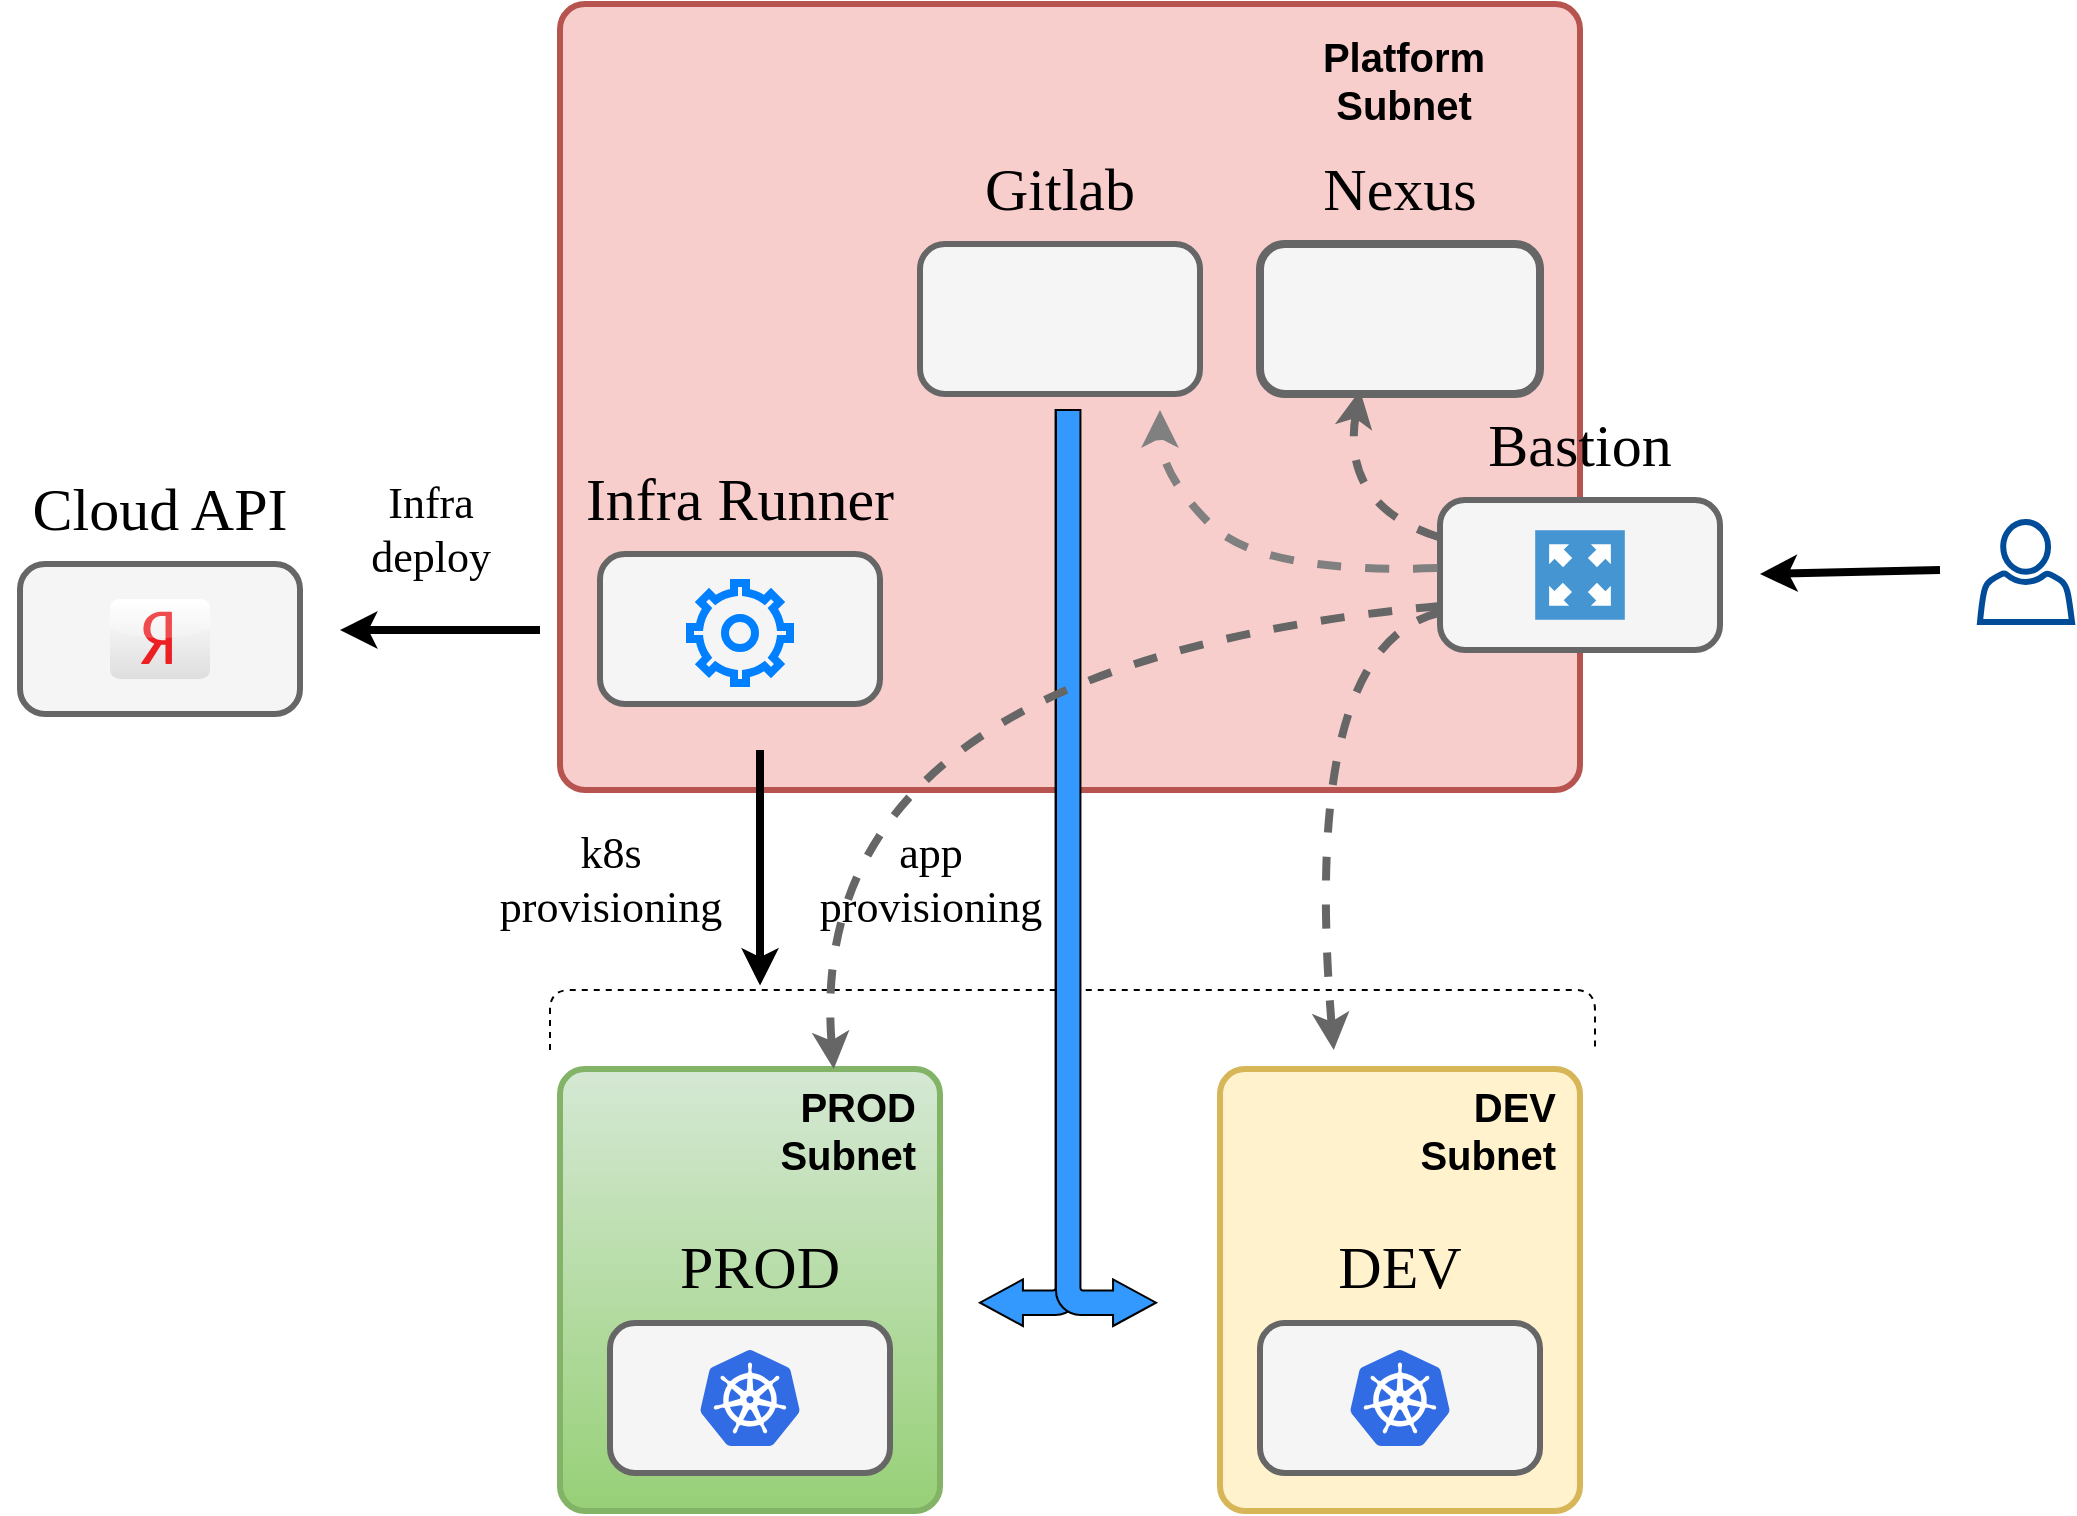 <mxfile version="20.4.0" type="device"><diagram id="rOQ_kR_JM_lmEFtDz3hM" name="Page-1"><mxGraphModel dx="1736" dy="920" grid="1" gridSize="10" guides="1" tooltips="1" connect="1" arrows="1" fold="1" page="1" pageScale="1" pageWidth="1169" pageHeight="827" background="none" math="0" shadow="0"><root><mxCell id="0"/><mxCell id="1" parent="0"/><mxCell id="cO4VPkEwaOWTGZpY2_Oz-37" value="" style="rounded=1;whiteSpace=wrap;html=1;fillColor=#f8cecc;strokeColor=#b85450;absoluteArcSize=1;arcSize=25;fontColor=#000000;strokeWidth=3;" vertex="1" parent="1"><mxGeometry x="320" y="29" width="510" height="393" as="geometry"/></mxCell><mxCell id="6e3XKi6OUkXW03cfDCQT-12" value="" style="rounded=1;whiteSpace=wrap;html=1;fillColor=#fff2cc;strokeColor=#d6b656;absoluteArcSize=1;arcSize=25;fontColor=#000000;strokeWidth=3;" parent="1" vertex="1"><mxGeometry x="650" y="561.5" width="180" height="221" as="geometry"/></mxCell><mxCell id="6e3XKi6OUkXW03cfDCQT-18" value="DEV Subnet" style="text;html=1;strokeColor=none;fillColor=none;align=right;verticalAlign=middle;whiteSpace=wrap;rounded=0;fontSize=20;fontStyle=1;fontColor=#000000;" parent="1" vertex="1"><mxGeometry x="770" y="571.5" width="50" height="40" as="geometry"/></mxCell><mxCell id="cO4VPkEwaOWTGZpY2_Oz-2" value="" style="sketch=0;pointerEvents=1;shadow=0;dashed=0;html=1;strokeColor=#004C99;fillColor=none;labelPosition=center;verticalLabelPosition=bottom;verticalAlign=top;outlineConnect=0;align=center;shape=mxgraph.office.users.user;strokeWidth=3;" vertex="1" parent="1"><mxGeometry x="1030" y="288" width="46" height="50" as="geometry"/></mxCell><mxCell id="cO4VPkEwaOWTGZpY2_Oz-38" value="Platform&lt;br&gt;Subnet" style="text;html=1;strokeColor=none;fillColor=none;align=center;verticalAlign=middle;whiteSpace=wrap;rounded=0;fontSize=20;fontStyle=1;fontColor=#000000;" vertex="1" parent="1"><mxGeometry x="680" y="42" width="124" height="50" as="geometry"/></mxCell><mxCell id="cO4VPkEwaOWTGZpY2_Oz-54" value="" style="group" vertex="1" connectable="0" parent="1"><mxGeometry x="760" y="220" width="140" height="132" as="geometry"/></mxCell><mxCell id="cO4VPkEwaOWTGZpY2_Oz-49" value="" style="group;" vertex="1" connectable="0" parent="cO4VPkEwaOWTGZpY2_Oz-54"><mxGeometry y="57" width="140" height="75" as="geometry"/></mxCell><mxCell id="cO4VPkEwaOWTGZpY2_Oz-50" value="" style="rounded=1;fontSize=26;arcSize=25;absoluteArcSize=1;fillColor=#f5f5f5;fontColor=#000000;strokeColor=#666666;align=right;fontStyle=1;verticalAlign=middle;horizontal=1;html=1;whiteSpace=wrap;fontFamily=Times New Roman;spacingRight=14;spacingBottom=10;strokeWidth=3;" vertex="1" parent="cO4VPkEwaOWTGZpY2_Oz-49"><mxGeometry width="140" height="75" as="geometry"/></mxCell><mxCell id="cO4VPkEwaOWTGZpY2_Oz-52" value="" style="pointerEvents=1;shadow=0;dashed=0;html=1;strokeColor=none;fillColor=#4495D1;labelPosition=center;verticalLabelPosition=bottom;verticalAlign=top;align=center;outlineConnect=0;shape=mxgraph.veeam.2d.proxy_appliance;labelBackgroundColor=default;sketch=0;strokeWidth=4;fontFamily=Times New Roman;fontSize=12;fontColor=default;" vertex="1" parent="cO4VPkEwaOWTGZpY2_Oz-49"><mxGeometry x="47.6" y="15.1" width="44.8" height="44.8" as="geometry"/></mxCell><mxCell id="cO4VPkEwaOWTGZpY2_Oz-131" value="" style="curved=1;endArrow=classic;html=1;rounded=0;strokeWidth=4;fontFamily=Times New Roman;fontSize=22;fontColor=default;exitX=0;exitY=0.25;exitDx=0;exitDy=0;dashed=1;strokeColor=#666666;" edge="1" parent="cO4VPkEwaOWTGZpY2_Oz-49" source="cO4VPkEwaOWTGZpY2_Oz-50"><mxGeometry width="50" height="50" relative="1" as="geometry"><mxPoint x="100" y="15.1" as="sourcePoint"/><mxPoint x="-40" y="-54.9" as="targetPoint"/><Array as="points"><mxPoint x="-50" y="3"/></Array></mxGeometry></mxCell><mxCell id="cO4VPkEwaOWTGZpY2_Oz-53" value="Bastion" style="text;html=1;strokeColor=none;fillColor=none;align=center;verticalAlign=middle;whiteSpace=wrap;rounded=0;labelBackgroundColor=none;sketch=0;strokeWidth=4;fontFamily=Times New Roman;fontSize=30;fontColor=default;" vertex="1" parent="cO4VPkEwaOWTGZpY2_Oz-54"><mxGeometry x="10" width="120" height="57" as="geometry"/></mxCell><mxCell id="cO4VPkEwaOWTGZpY2_Oz-55" value="" style="group;strokeWidth=3;" vertex="1" connectable="0" parent="1"><mxGeometry x="340" y="247" width="180" height="132" as="geometry"/></mxCell><mxCell id="cO4VPkEwaOWTGZpY2_Oz-56" value="" style="group;strokeWidth=3;strokeColor=none;" vertex="1" connectable="0" parent="cO4VPkEwaOWTGZpY2_Oz-55"><mxGeometry y="57" width="140" height="75" as="geometry"/></mxCell><mxCell id="cO4VPkEwaOWTGZpY2_Oz-57" value="" style="rounded=1;fontSize=26;arcSize=25;absoluteArcSize=1;fillColor=#f5f5f5;fontColor=#000000;strokeColor=#666666;align=right;fontStyle=1;verticalAlign=middle;horizontal=1;html=1;whiteSpace=wrap;fontFamily=Times New Roman;spacingRight=14;spacingBottom=10;strokeWidth=3;" vertex="1" parent="cO4VPkEwaOWTGZpY2_Oz-56"><mxGeometry width="140" height="75" as="geometry"/></mxCell><mxCell id="cO4VPkEwaOWTGZpY2_Oz-60" value="" style="html=1;verticalLabelPosition=bottom;align=center;labelBackgroundColor=#ffffff;verticalAlign=top;strokeWidth=4;strokeColor=#007FFF;shadow=0;dashed=0;shape=mxgraph.ios7.icons.settings;sketch=0;fontFamily=Times New Roman;fontSize=26;fontColor=default;fillColor=none;aspect=fixed;" vertex="1" parent="cO4VPkEwaOWTGZpY2_Oz-56"><mxGeometry x="45" y="14.5" width="50" height="50" as="geometry"/></mxCell><mxCell id="cO4VPkEwaOWTGZpY2_Oz-59" value="Infra Runner" style="text;html=1;strokeColor=none;fillColor=none;align=center;verticalAlign=middle;whiteSpace=wrap;rounded=0;labelBackgroundColor=none;sketch=0;strokeWidth=4;fontFamily=Times New Roman;fontSize=30;fontColor=default;" vertex="1" parent="cO4VPkEwaOWTGZpY2_Oz-55"><mxGeometry x="-10" width="160" height="57" as="geometry"/></mxCell><mxCell id="cO4VPkEwaOWTGZpY2_Oz-68" value="" style="group" vertex="1" connectable="0" parent="1"><mxGeometry x="670" y="92" width="180" height="132" as="geometry"/></mxCell><mxCell id="cO4VPkEwaOWTGZpY2_Oz-69" value="" style="group;" vertex="1" connectable="0" parent="cO4VPkEwaOWTGZpY2_Oz-68"><mxGeometry y="57" width="140" height="75" as="geometry"/></mxCell><mxCell id="cO4VPkEwaOWTGZpY2_Oz-70" value="" style="rounded=1;fontSize=26;arcSize=25;absoluteArcSize=1;fillColor=#f5f5f5;fontColor=#000000;strokeColor=#666666;align=right;fontStyle=1;verticalAlign=middle;horizontal=1;html=1;whiteSpace=wrap;fontFamily=Times New Roman;spacingRight=14;spacingBottom=10;strokeWidth=4;" vertex="1" parent="cO4VPkEwaOWTGZpY2_Oz-69"><mxGeometry width="140" height="75" as="geometry"/></mxCell><mxCell id="cO4VPkEwaOWTGZpY2_Oz-71" value="" style="shape=image;html=1;verticalAlign=top;verticalLabelPosition=bottom;labelBackgroundColor=#ffffff;imageAspect=0;aspect=fixed;image=https://cdn1.iconfinder.com/data/icons/social-media-2106/24/social_media_social_media_logo_docker-128.png;strokeColor=#004C99;strokeWidth=3;fontFamily=Times New Roman;fontSize=45;fillColor=#FF3333;" vertex="1" parent="cO4VPkEwaOWTGZpY2_Oz-69"><mxGeometry x="45" y="12.5" width="50" height="50" as="geometry"/></mxCell><mxCell id="cO4VPkEwaOWTGZpY2_Oz-72" value="Nexus" style="text;html=1;strokeColor=none;fillColor=none;align=center;verticalAlign=middle;whiteSpace=wrap;rounded=0;labelBackgroundColor=none;sketch=0;strokeWidth=4;fontFamily=Times New Roman;fontSize=30;fontColor=default;" vertex="1" parent="cO4VPkEwaOWTGZpY2_Oz-68"><mxGeometry x="-10" width="160" height="57" as="geometry"/></mxCell><mxCell id="cO4VPkEwaOWTGZpY2_Oz-76" value="" style="group" vertex="1" connectable="0" parent="1"><mxGeometry x="670" y="631.5" width="180" height="132" as="geometry"/></mxCell><mxCell id="cO4VPkEwaOWTGZpY2_Oz-77" value="" style="group;" vertex="1" connectable="0" parent="cO4VPkEwaOWTGZpY2_Oz-76"><mxGeometry y="57" width="140" height="75" as="geometry"/></mxCell><mxCell id="cO4VPkEwaOWTGZpY2_Oz-78" value="" style="rounded=1;fontSize=26;arcSize=25;absoluteArcSize=1;fillColor=#f5f5f5;fontColor=#000000;strokeColor=#666666;align=right;fontStyle=1;verticalAlign=middle;horizontal=1;html=1;whiteSpace=wrap;fontFamily=Times New Roman;spacingRight=14;spacingBottom=10;strokeWidth=3;" vertex="1" parent="cO4VPkEwaOWTGZpY2_Oz-77"><mxGeometry width="140" height="75" as="geometry"/></mxCell><mxCell id="cO4VPkEwaOWTGZpY2_Oz-81" value="" style="sketch=0;aspect=fixed;html=1;points=[];align=center;image;fontSize=12;image=img/lib/mscae/Kubernetes.svg;labelBackgroundColor=none;strokeColor=#007FFF;strokeWidth=4;fontFamily=Times New Roman;fontColor=default;fillColor=#3399FF;" vertex="1" parent="cO4VPkEwaOWTGZpY2_Oz-77"><mxGeometry x="45" y="13.5" width="50" height="48" as="geometry"/></mxCell><mxCell id="cO4VPkEwaOWTGZpY2_Oz-80" value="DEV" style="text;html=1;strokeColor=none;fillColor=none;align=center;verticalAlign=middle;whiteSpace=wrap;rounded=0;labelBackgroundColor=none;sketch=0;strokeWidth=4;fontFamily=Times New Roman;fontSize=30;fontColor=default;" vertex="1" parent="cO4VPkEwaOWTGZpY2_Oz-76"><mxGeometry x="-10" width="160" height="57" as="geometry"/></mxCell><mxCell id="cO4VPkEwaOWTGZpY2_Oz-82" value="" style="rounded=1;whiteSpace=wrap;html=1;fillColor=#d5e8d4;strokeColor=#82b366;absoluteArcSize=1;arcSize=25;gradientColor=#97d077;strokeWidth=3;" vertex="1" parent="1"><mxGeometry x="320" y="561.5" width="190" height="221" as="geometry"/></mxCell><mxCell id="cO4VPkEwaOWTGZpY2_Oz-83" value="PROD Subnet" style="text;html=1;strokeColor=none;fillColor=none;align=right;verticalAlign=middle;whiteSpace=wrap;rounded=0;fontSize=20;fontStyle=1;fontColor=#000000;" vertex="1" parent="1"><mxGeometry x="450" y="571.5" width="50" height="40" as="geometry"/></mxCell><mxCell id="cO4VPkEwaOWTGZpY2_Oz-84" value="" style="group" vertex="1" connectable="0" parent="1"><mxGeometry x="380" y="631.5" width="180" height="132" as="geometry"/></mxCell><mxCell id="cO4VPkEwaOWTGZpY2_Oz-85" value="" style="group;" vertex="1" connectable="0" parent="cO4VPkEwaOWTGZpY2_Oz-84"><mxGeometry x="-35" y="57" width="140" height="75" as="geometry"/></mxCell><mxCell id="cO4VPkEwaOWTGZpY2_Oz-86" value="" style="rounded=1;fontSize=26;arcSize=25;absoluteArcSize=1;fillColor=#f5f5f5;fontColor=#000000;strokeColor=#666666;align=right;fontStyle=1;verticalAlign=middle;horizontal=1;html=1;whiteSpace=wrap;fontFamily=Times New Roman;spacingRight=14;spacingBottom=10;strokeWidth=3;" vertex="1" parent="cO4VPkEwaOWTGZpY2_Oz-85"><mxGeometry width="140" height="75" as="geometry"/></mxCell><mxCell id="cO4VPkEwaOWTGZpY2_Oz-87" value="" style="sketch=0;aspect=fixed;html=1;points=[];align=center;image;fontSize=12;image=img/lib/mscae/Kubernetes.svg;labelBackgroundColor=none;strokeColor=#007FFF;strokeWidth=4;fontFamily=Times New Roman;fontColor=default;fillColor=#3399FF;" vertex="1" parent="cO4VPkEwaOWTGZpY2_Oz-85"><mxGeometry x="45" y="13.5" width="50" height="48" as="geometry"/></mxCell><mxCell id="cO4VPkEwaOWTGZpY2_Oz-88" value="PROD" style="text;html=1;strokeColor=none;fillColor=none;align=center;verticalAlign=middle;whiteSpace=wrap;rounded=0;labelBackgroundColor=none;sketch=0;strokeWidth=4;fontFamily=Times New Roman;fontSize=30;fontColor=default;" vertex="1" parent="cO4VPkEwaOWTGZpY2_Oz-84"><mxGeometry x="-55" width="190" height="57" as="geometry"/></mxCell><mxCell id="cO4VPkEwaOWTGZpY2_Oz-90" value="" style="group" vertex="1" connectable="0" parent="1"><mxGeometry x="490" y="92" width="160" height="132" as="geometry"/></mxCell><mxCell id="cO4VPkEwaOWTGZpY2_Oz-91" value="" style="group;" vertex="1" connectable="0" parent="cO4VPkEwaOWTGZpY2_Oz-90"><mxGeometry x="10" y="57" width="140" height="75" as="geometry"/></mxCell><mxCell id="cO4VPkEwaOWTGZpY2_Oz-92" value="" style="rounded=1;fontSize=26;arcSize=25;absoluteArcSize=1;fillColor=#f5f5f5;fontColor=#000000;strokeColor=#666666;align=right;fontStyle=1;verticalAlign=middle;horizontal=1;html=1;whiteSpace=wrap;fontFamily=Times New Roman;spacingRight=14;spacingBottom=10;strokeWidth=3;" vertex="1" parent="cO4VPkEwaOWTGZpY2_Oz-91"><mxGeometry width="140" height="75" as="geometry"/></mxCell><mxCell id="cO4VPkEwaOWTGZpY2_Oz-36" value="" style="shape=image;html=1;verticalAlign=top;verticalLabelPosition=bottom;labelBackgroundColor=#ffffff;imageAspect=0;aspect=fixed;image=https://cdn4.iconfinder.com/data/icons/socialcones/508/Gitlab-128.png;sketch=0;strokeColor=#004C99;strokeWidth=10;fontFamily=Times New Roman;fontSize=26;fontColor=default;fillColor=#FF3333;" vertex="1" parent="cO4VPkEwaOWTGZpY2_Oz-91"><mxGeometry x="45" y="12.5" width="50" height="50" as="geometry"/></mxCell><mxCell id="cO4VPkEwaOWTGZpY2_Oz-94" value="Gitlab" style="text;html=1;strokeColor=none;fillColor=none;align=center;verticalAlign=middle;whiteSpace=wrap;rounded=0;labelBackgroundColor=none;sketch=0;strokeWidth=4;fontFamily=Times New Roman;fontSize=30;fontColor=default;" vertex="1" parent="cO4VPkEwaOWTGZpY2_Oz-90"><mxGeometry width="160" height="57" as="geometry"/></mxCell><mxCell id="cO4VPkEwaOWTGZpY2_Oz-101" value="" style="group" vertex="1" connectable="0" parent="1"><mxGeometry x="40" y="252" width="172.4" height="145.7" as="geometry"/></mxCell><mxCell id="cO4VPkEwaOWTGZpY2_Oz-102" value="" style="group;" vertex="1" connectable="0" parent="cO4VPkEwaOWTGZpY2_Oz-101"><mxGeometry x="10" y="57" width="162.4" height="88.7" as="geometry"/></mxCell><mxCell id="cO4VPkEwaOWTGZpY2_Oz-103" value="" style="rounded=1;fontSize=26;arcSize=25;absoluteArcSize=1;fillColor=#f5f5f5;fontColor=#000000;strokeColor=#666666;align=right;fontStyle=1;verticalAlign=middle;horizontal=1;html=1;whiteSpace=wrap;fontFamily=Times New Roman;spacingRight=14;spacingBottom=10;strokeWidth=3;" vertex="1" parent="cO4VPkEwaOWTGZpY2_Oz-102"><mxGeometry width="140" height="75" as="geometry"/></mxCell><mxCell id="cO4VPkEwaOWTGZpY2_Oz-106" value="" style="dashed=0;outlineConnect=0;html=1;align=center;labelPosition=center;verticalLabelPosition=bottom;verticalAlign=top;shape=mxgraph.webicons.yandex;gradientColor=#DFDEDE;labelBackgroundColor=none;sketch=0;strokeColor=default;strokeWidth=3;fontFamily=Times New Roman;fontSize=30;fontColor=default;" vertex="1" parent="cO4VPkEwaOWTGZpY2_Oz-102"><mxGeometry x="45" y="17.5" width="50" height="40" as="geometry"/></mxCell><mxCell id="cO4VPkEwaOWTGZpY2_Oz-105" value="Cloud API" style="text;html=1;strokeColor=none;fillColor=none;align=center;verticalAlign=middle;whiteSpace=wrap;rounded=0;labelBackgroundColor=none;sketch=0;strokeWidth=4;fontFamily=Times New Roman;fontSize=30;fontColor=default;" vertex="1" parent="cO4VPkEwaOWTGZpY2_Oz-101"><mxGeometry width="160" height="57" as="geometry"/></mxCell><mxCell id="cO4VPkEwaOWTGZpY2_Oz-109" value="" style="endArrow=none;html=1;rounded=0;fontFamily=Times New Roman;fontSize=30;fontColor=default;strokeWidth=4;startArrow=classic;startFill=1;endFill=0;" edge="1" parent="1"><mxGeometry width="50" height="50" relative="1" as="geometry"><mxPoint x="210" y="342" as="sourcePoint"/><mxPoint x="310" y="342" as="targetPoint"/></mxGeometry></mxCell><mxCell id="cO4VPkEwaOWTGZpY2_Oz-110" value="Infra&lt;br style=&quot;font-size: 22px;&quot;&gt;deploy" style="text;html=1;align=center;verticalAlign=middle;resizable=0;points=[];autosize=1;strokeColor=none;fillColor=none;fontSize=22;fontFamily=Times New Roman;fontColor=default;" vertex="1" parent="1"><mxGeometry x="215" y="257" width="80" height="70" as="geometry"/></mxCell><mxCell id="cO4VPkEwaOWTGZpY2_Oz-112" value="" style="endArrow=none;html=1;rounded=0;fontFamily=Times New Roman;fontSize=30;fontColor=default;strokeWidth=4;startArrow=classic;startFill=1;endFill=0;exitX=-0.074;exitY=0.201;exitDx=0;exitDy=0;exitPerimeter=0;" edge="1" parent="1" source="cO4VPkEwaOWTGZpY2_Oz-115"><mxGeometry width="50" height="50" relative="1" as="geometry"><mxPoint x="420" y="502" as="sourcePoint"/><mxPoint x="420" y="402" as="targetPoint"/></mxGeometry></mxCell><mxCell id="cO4VPkEwaOWTGZpY2_Oz-113" value="k8s&lt;br&gt;provisioning" style="text;html=1;align=center;verticalAlign=middle;resizable=0;points=[];autosize=1;strokeColor=none;fillColor=none;fontSize=22;fontFamily=Times New Roman;fontColor=default;" vertex="1" parent="1"><mxGeometry x="280" y="432" width="130" height="70" as="geometry"/></mxCell><mxCell id="cO4VPkEwaOWTGZpY2_Oz-115" value="" style="shape=curlyBracket;whiteSpace=wrap;html=1;rounded=1;flipH=1;labelBackgroundColor=none;sketch=0;strokeColor=default;strokeWidth=1;fontFamily=Times New Roman;fontSize=22;fontColor=default;fillColor=#3399FF;rotation=-90;size=0;dashed=1;" vertex="1" parent="1"><mxGeometry x="561.25" y="275.75" width="30" height="522.5" as="geometry"/></mxCell><mxCell id="cO4VPkEwaOWTGZpY2_Oz-123" value="" style="group" vertex="1" connectable="0" parent="1"><mxGeometry x="530" y="232" width="88" height="458" as="geometry"/></mxCell><mxCell id="cO4VPkEwaOWTGZpY2_Oz-121" value="" style="html=1;shadow=0;dashed=0;align=center;verticalAlign=middle;shape=mxgraph.arrows2.bendArrow;dy=6.11;dx=21.47;notch=0;arrowHead=23.29;rounded=1;labelBackgroundColor=none;sketch=0;strokeColor=default;strokeWidth=1;fontFamily=Times New Roman;fontSize=22;fontColor=default;fillColor=#3399FF;rotation=-180;" vertex="1" parent="cO4VPkEwaOWTGZpY2_Oz-123"><mxGeometry width="50" height="458" as="geometry"/></mxCell><mxCell id="cO4VPkEwaOWTGZpY2_Oz-122" value="" style="html=1;shadow=0;dashed=0;align=center;verticalAlign=middle;shape=mxgraph.arrows2.bendArrow;dy=6.11;dx=21.47;notch=0;arrowHead=23.29;rounded=1;labelBackgroundColor=none;sketch=0;strokeColor=default;strokeWidth=1;fontFamily=Times New Roman;fontSize=22;fontColor=default;fillColor=#3399FF;rotation=-180;direction=east;flipH=1;" vertex="1" parent="cO4VPkEwaOWTGZpY2_Oz-123"><mxGeometry x="38" width="50" height="458" as="geometry"/></mxCell><mxCell id="cO4VPkEwaOWTGZpY2_Oz-124" value="app&lt;br&gt;provisioning" style="text;html=1;align=center;verticalAlign=middle;resizable=0;points=[];autosize=1;strokeColor=none;fillColor=none;fontSize=22;fontFamily=Times New Roman;fontColor=default;" vertex="1" parent="1"><mxGeometry x="440" y="432" width="130" height="70" as="geometry"/></mxCell><mxCell id="cO4VPkEwaOWTGZpY2_Oz-127" value="" style="endArrow=classic;html=1;rounded=0;fontFamily=Times New Roman;fontSize=30;fontColor=default;strokeWidth=4;" edge="1" parent="1"><mxGeometry width="50" height="50" relative="1" as="geometry"><mxPoint x="1010" y="312" as="sourcePoint"/><mxPoint x="920" y="314" as="targetPoint"/></mxGeometry></mxCell><mxCell id="cO4VPkEwaOWTGZpY2_Oz-129" value="" style="curved=1;endArrow=classic;html=1;rounded=0;strokeWidth=4;fontFamily=Times New Roman;fontSize=22;fontColor=default;exitX=-0.009;exitY=0.454;exitDx=0;exitDy=0;exitPerimeter=0;dashed=1;strokeColor=#808080;" edge="1" parent="1" source="cO4VPkEwaOWTGZpY2_Oz-50"><mxGeometry width="50" height="50" relative="1" as="geometry"><mxPoint x="710" y="352" as="sourcePoint"/><mxPoint x="620" y="232" as="targetPoint"/><Array as="points"><mxPoint x="670" y="314"/><mxPoint x="620" y="264"/></Array></mxGeometry></mxCell><mxCell id="cO4VPkEwaOWTGZpY2_Oz-132" value="" style="curved=1;endArrow=classic;html=1;rounded=0;strokeWidth=4;fontFamily=Times New Roman;fontSize=22;fontColor=default;exitX=0;exitY=0.75;exitDx=0;exitDy=0;entryX=0;entryY=0.75;entryDx=0;entryDy=0;dashed=1;fillColor=#f5f5f5;gradientColor=#b3b3b3;strokeColor=#666666;" edge="1" parent="1" source="cO4VPkEwaOWTGZpY2_Oz-50" target="cO4VPkEwaOWTGZpY2_Oz-115"><mxGeometry width="50" height="50" relative="1" as="geometry"><mxPoint x="650" y="430" as="sourcePoint"/><mxPoint x="660" y="460" as="targetPoint"/><Array as="points"><mxPoint x="690" y="350"/></Array></mxGeometry></mxCell><mxCell id="cO4VPkEwaOWTGZpY2_Oz-133" value="" style="curved=1;endArrow=classic;html=1;rounded=0;strokeWidth=4;fontFamily=Times New Roman;fontSize=22;fontColor=default;entryX=0;entryY=0.75;entryDx=0;entryDy=0;dashed=1;fillColor=#f5f5f5;gradientColor=#b3b3b3;strokeColor=#666666;" edge="1" parent="1"><mxGeometry width="50" height="50" relative="1" as="geometry"><mxPoint x="760" y="330" as="sourcePoint"/><mxPoint x="456.875" y="561.5" as="targetPoint"/><Array as="points"><mxPoint x="440" y="359.5"/></Array></mxGeometry></mxCell></root></mxGraphModel></diagram></mxfile>